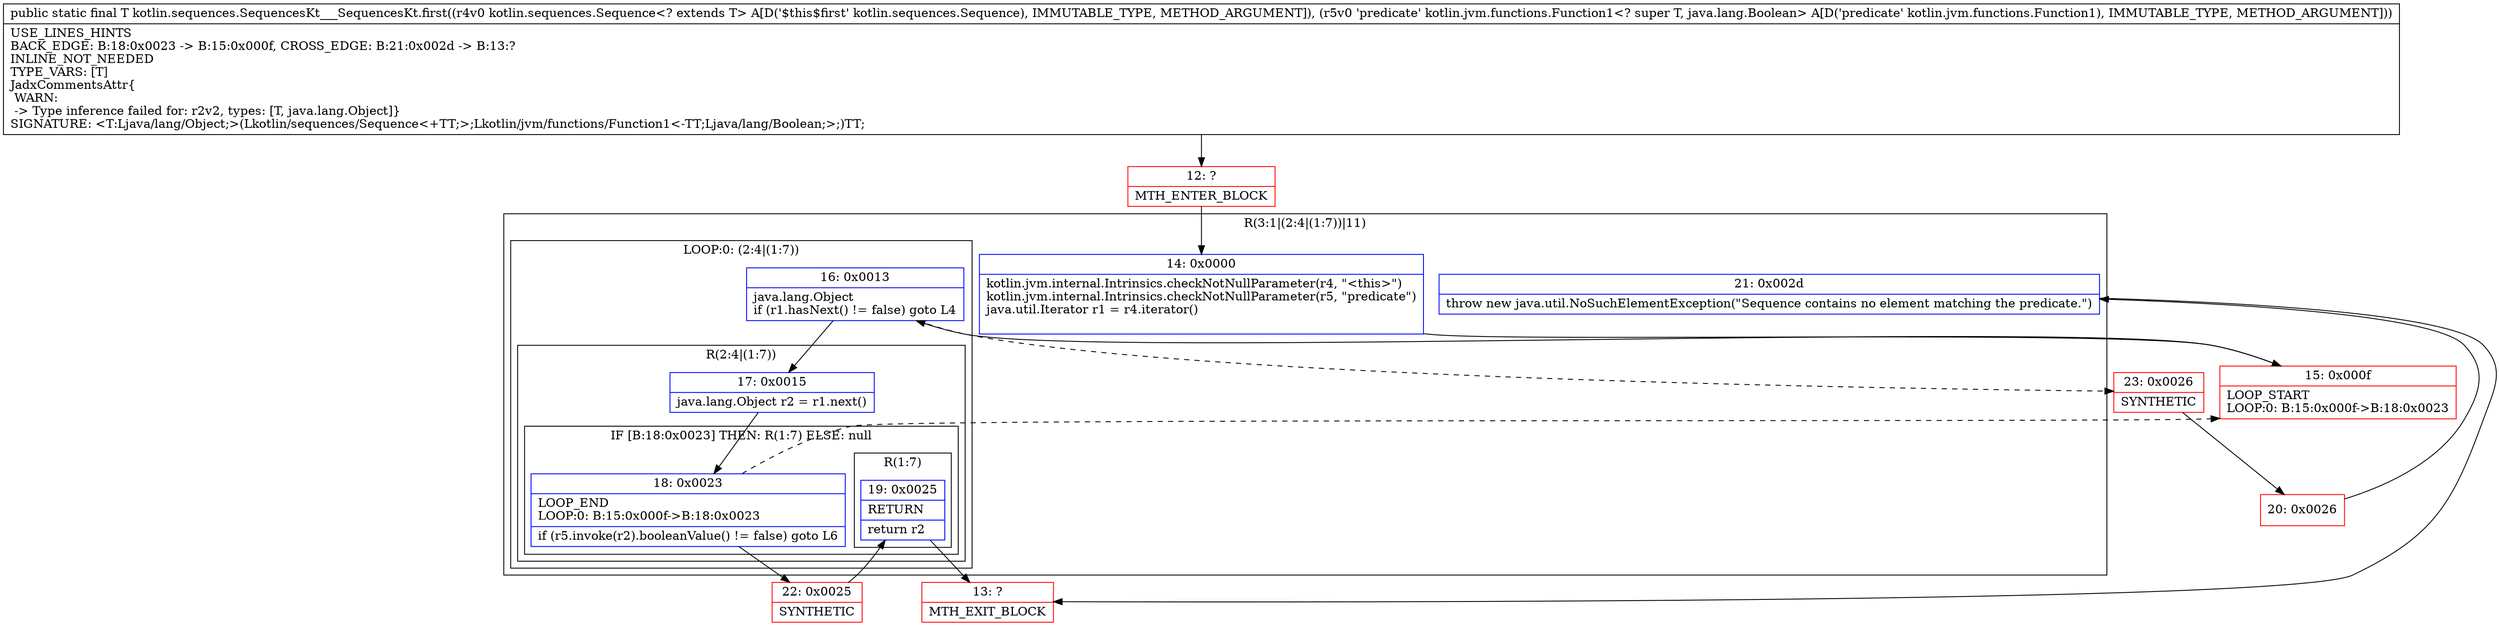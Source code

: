 digraph "CFG forkotlin.sequences.SequencesKt___SequencesKt.first(Lkotlin\/sequences\/Sequence;Lkotlin\/jvm\/functions\/Function1;)Ljava\/lang\/Object;" {
subgraph cluster_Region_531959332 {
label = "R(3:1|(2:4|(1:7))|11)";
node [shape=record,color=blue];
Node_14 [shape=record,label="{14\:\ 0x0000|kotlin.jvm.internal.Intrinsics.checkNotNullParameter(r4, \"\<this\>\")\lkotlin.jvm.internal.Intrinsics.checkNotNullParameter(r5, \"predicate\")\ljava.util.Iterator r1 = r4.iterator()\l\l}"];
subgraph cluster_LoopRegion_220662097 {
label = "LOOP:0: (2:4|(1:7))";
node [shape=record,color=blue];
Node_16 [shape=record,label="{16\:\ 0x0013|java.lang.Object \lif (r1.hasNext() != false) goto L4\l}"];
subgraph cluster_Region_558098301 {
label = "R(2:4|(1:7))";
node [shape=record,color=blue];
Node_17 [shape=record,label="{17\:\ 0x0015|java.lang.Object r2 = r1.next()\l}"];
subgraph cluster_IfRegion_920773353 {
label = "IF [B:18:0x0023] THEN: R(1:7) ELSE: null";
node [shape=record,color=blue];
Node_18 [shape=record,label="{18\:\ 0x0023|LOOP_END\lLOOP:0: B:15:0x000f\-\>B:18:0x0023\l|if (r5.invoke(r2).booleanValue() != false) goto L6\l}"];
subgraph cluster_Region_17960511 {
label = "R(1:7)";
node [shape=record,color=blue];
Node_19 [shape=record,label="{19\:\ 0x0025|RETURN\l|return r2\l}"];
}
}
}
}
Node_21 [shape=record,label="{21\:\ 0x002d|throw new java.util.NoSuchElementException(\"Sequence contains no element matching the predicate.\")\l}"];
}
Node_12 [shape=record,color=red,label="{12\:\ ?|MTH_ENTER_BLOCK\l}"];
Node_15 [shape=record,color=red,label="{15\:\ 0x000f|LOOP_START\lLOOP:0: B:15:0x000f\-\>B:18:0x0023\l}"];
Node_22 [shape=record,color=red,label="{22\:\ 0x0025|SYNTHETIC\l}"];
Node_13 [shape=record,color=red,label="{13\:\ ?|MTH_EXIT_BLOCK\l}"];
Node_23 [shape=record,color=red,label="{23\:\ 0x0026|SYNTHETIC\l}"];
Node_20 [shape=record,color=red,label="{20\:\ 0x0026}"];
MethodNode[shape=record,label="{public static final T kotlin.sequences.SequencesKt___SequencesKt.first((r4v0 kotlin.sequences.Sequence\<? extends T\> A[D('$this$first' kotlin.sequences.Sequence), IMMUTABLE_TYPE, METHOD_ARGUMENT]), (r5v0 'predicate' kotlin.jvm.functions.Function1\<? super T, java.lang.Boolean\> A[D('predicate' kotlin.jvm.functions.Function1), IMMUTABLE_TYPE, METHOD_ARGUMENT]))  | USE_LINES_HINTS\lBACK_EDGE: B:18:0x0023 \-\> B:15:0x000f, CROSS_EDGE: B:21:0x002d \-\> B:13:?\lINLINE_NOT_NEEDED\lTYPE_VARS: [T]\lJadxCommentsAttr\{\l WARN: \l \-\> Type inference failed for: r2v2, types: [T, java.lang.Object]\}\lSIGNATURE: \<T:Ljava\/lang\/Object;\>(Lkotlin\/sequences\/Sequence\<+TT;\>;Lkotlin\/jvm\/functions\/Function1\<\-TT;Ljava\/lang\/Boolean;\>;)TT;\l}"];
MethodNode -> Node_12;Node_14 -> Node_15;
Node_16 -> Node_17;
Node_16 -> Node_23[style=dashed];
Node_17 -> Node_18;
Node_18 -> Node_15[style=dashed];
Node_18 -> Node_22;
Node_19 -> Node_13;
Node_21 -> Node_13;
Node_12 -> Node_14;
Node_15 -> Node_16;
Node_22 -> Node_19;
Node_23 -> Node_20;
Node_20 -> Node_21;
}

